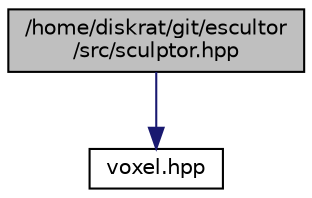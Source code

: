 digraph "/home/diskrat/git/escultor/src/sculptor.hpp"
{
 // LATEX_PDF_SIZE
  edge [fontname="Helvetica",fontsize="10",labelfontname="Helvetica",labelfontsize="10"];
  node [fontname="Helvetica",fontsize="10",shape=record];
  Node1 [label="/home/diskrat/git/escultor\l/src/sculptor.hpp",height=0.2,width=0.4,color="black", fillcolor="grey75", style="filled", fontcolor="black",tooltip=" "];
  Node1 -> Node2 [color="midnightblue",fontsize="10",style="solid",fontname="Helvetica"];
  Node2 [label="voxel.hpp",height=0.2,width=0.4,color="black", fillcolor="white", style="filled",URL="$voxel_8hpp.html",tooltip=" "];
}
